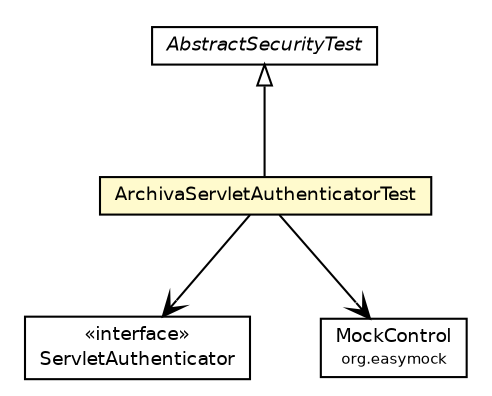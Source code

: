 #!/usr/local/bin/dot
#
# Class diagram 
# Generated by UmlGraph version 4.6 (http://www.spinellis.gr/sw/umlgraph)
#

digraph G {
	edge [fontname="Helvetica",fontsize=10,labelfontname="Helvetica",labelfontsize=10];
	node [fontname="Helvetica",fontsize=10,shape=plaintext];
	// org.apache.maven.archiva.security.ArchivaServletAuthenticatorTest
	c46175 [label=<<table border="0" cellborder="1" cellspacing="0" cellpadding="2" port="p" bgcolor="lemonChiffon" href="./ArchivaServletAuthenticatorTest.html">
		<tr><td><table border="0" cellspacing="0" cellpadding="1">
			<tr><td> ArchivaServletAuthenticatorTest </td></tr>
		</table></td></tr>
		</table>>, fontname="Helvetica", fontcolor="black", fontsize=9.0];
	// org.apache.maven.archiva.security.AbstractSecurityTest
	c46176 [label=<<table border="0" cellborder="1" cellspacing="0" cellpadding="2" port="p" href="./AbstractSecurityTest.html">
		<tr><td><table border="0" cellspacing="0" cellpadding="1">
			<tr><td><font face="Helvetica-Oblique"> AbstractSecurityTest </font></td></tr>
		</table></td></tr>
		</table>>, fontname="Helvetica", fontcolor="black", fontsize=9.0];
	//org.apache.maven.archiva.security.ArchivaServletAuthenticatorTest extends org.apache.maven.archiva.security.AbstractSecurityTest
	c46176:p -> c46175:p [dir=back,arrowtail=empty];
	// org.apache.maven.archiva.security.ArchivaServletAuthenticatorTest NAVASSOC org.apache.maven.archiva.security.ServletAuthenticator
	c46175:p -> c46218:p [taillabel="", label="", headlabel="", fontname="Helvetica", fontcolor="black", fontsize=10.0, color="black", arrowhead=open];
	// org.apache.maven.archiva.security.ArchivaServletAuthenticatorTest NAVASSOC org.easymock.MockControl
	c46175:p -> c46219:p [taillabel="", label="", headlabel="", fontname="Helvetica", fontcolor="black", fontsize=10.0, color="black", arrowhead=open];
	// org.apache.maven.archiva.security.ServletAuthenticator
	c46218 [label=<<table border="0" cellborder="1" cellspacing="0" cellpadding="2" port="p" href="http://java.sun.com/j2se/1.4.2/docs/api/org/apache/maven/archiva/security/ServletAuthenticator.html">
		<tr><td><table border="0" cellspacing="0" cellpadding="1">
			<tr><td> &laquo;interface&raquo; </td></tr>
			<tr><td> ServletAuthenticator </td></tr>
		</table></td></tr>
		</table>>, fontname="Helvetica", fontcolor="black", fontsize=9.0];
	// org.easymock.MockControl
	c46219 [label=<<table border="0" cellborder="1" cellspacing="0" cellpadding="2" port="p" href="http://java.sun.com/j2se/1.4.2/docs/api/org/easymock/MockControl.html">
		<tr><td><table border="0" cellspacing="0" cellpadding="1">
			<tr><td> MockControl </td></tr>
			<tr><td><font point-size="7.0"> org.easymock </font></td></tr>
		</table></td></tr>
		</table>>, fontname="Helvetica", fontcolor="black", fontsize=9.0];
}

